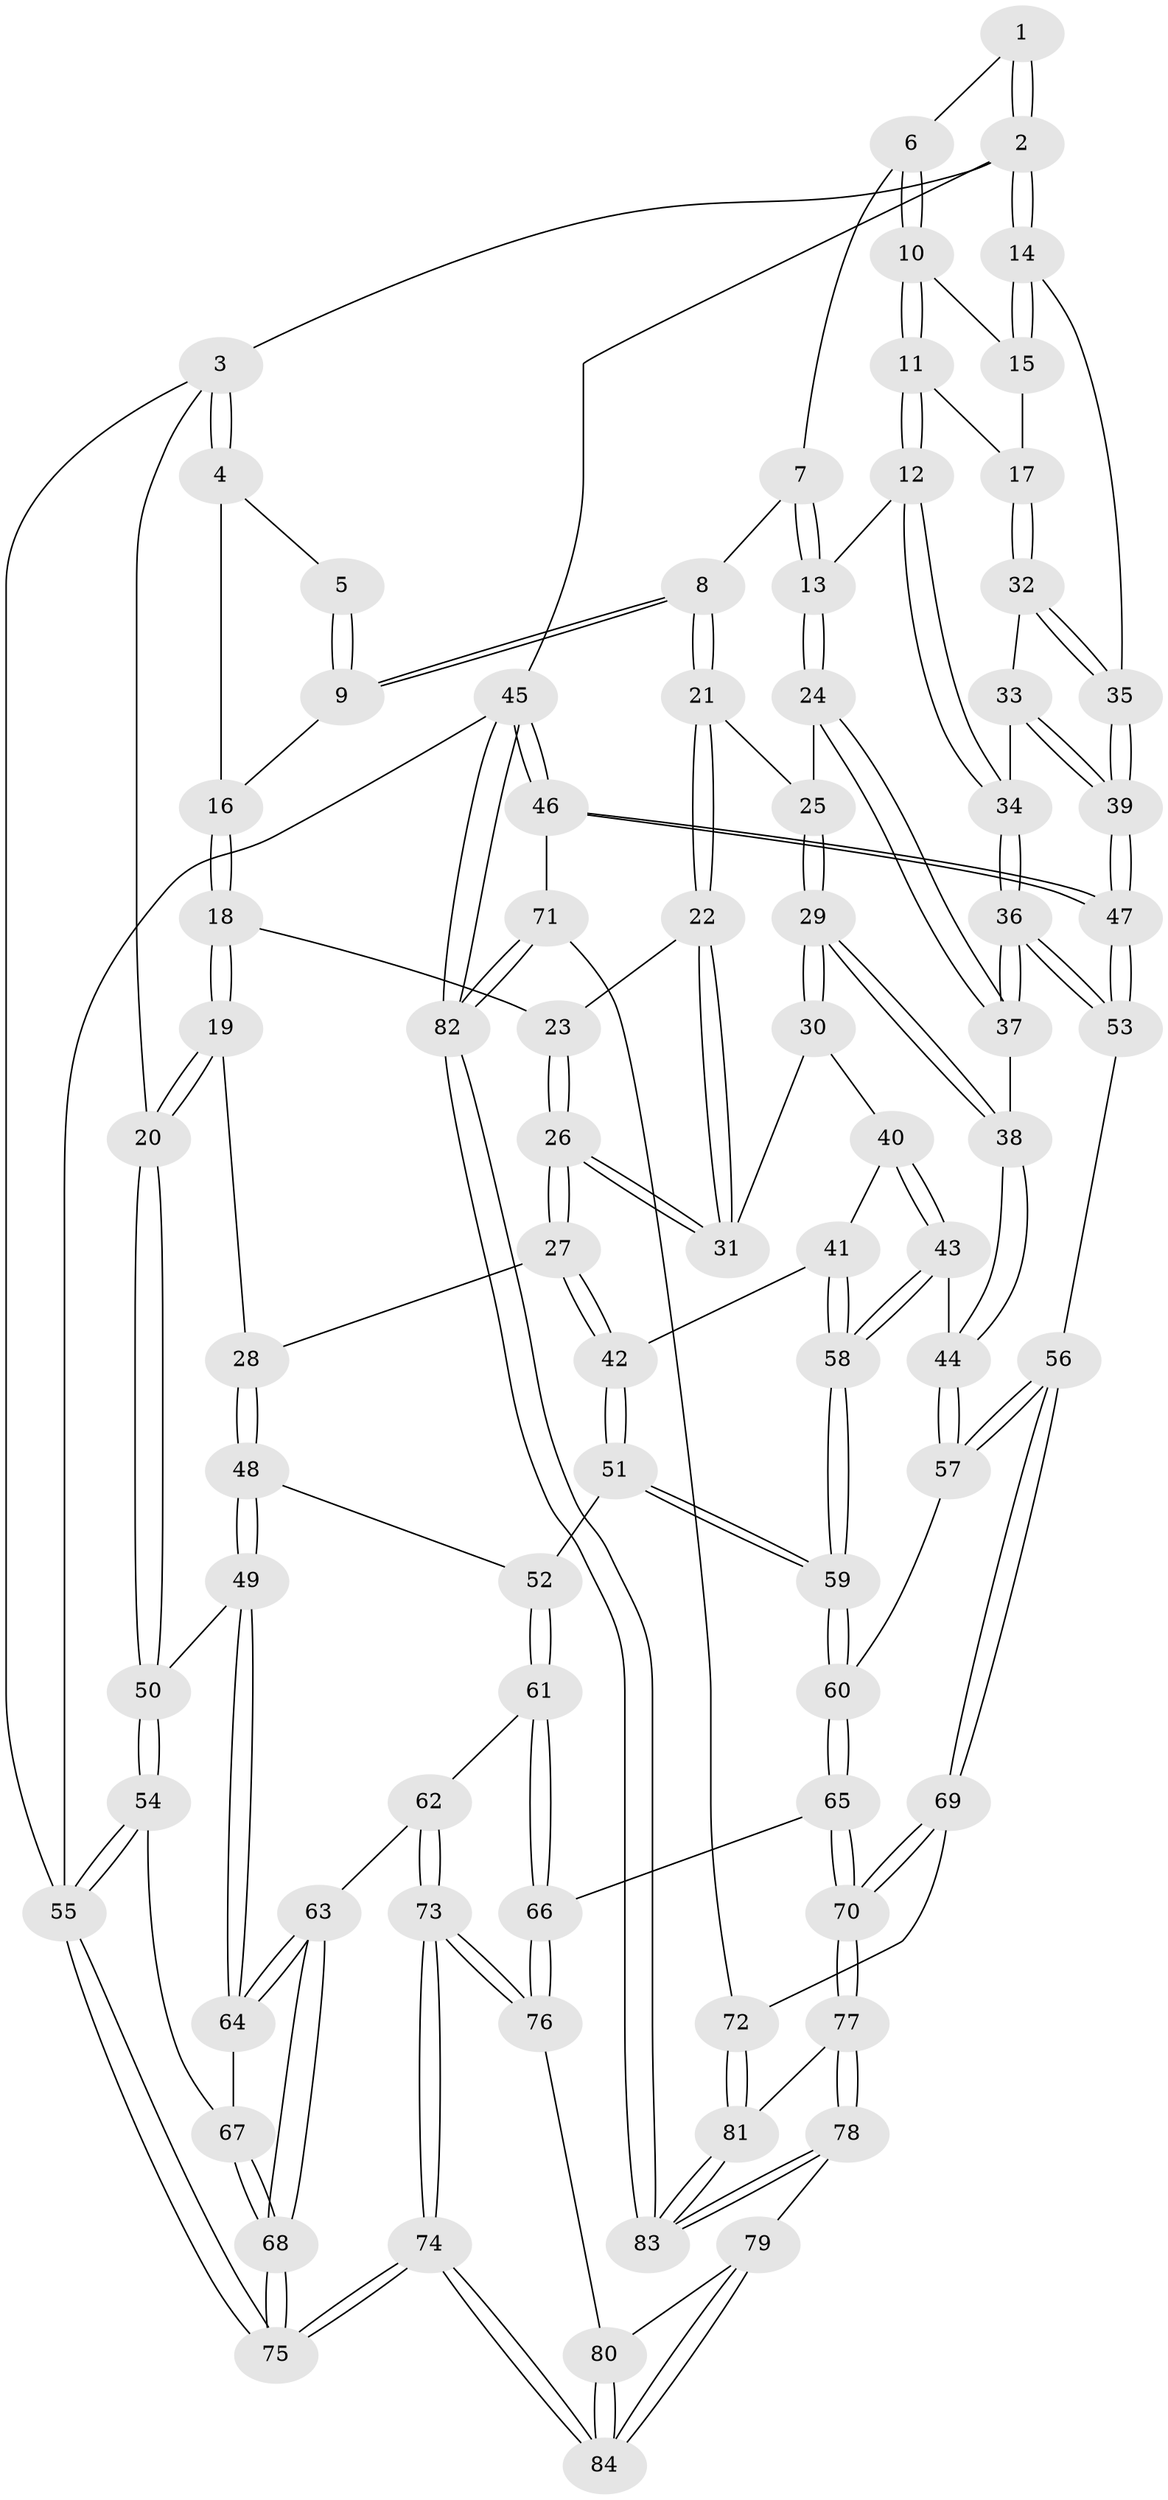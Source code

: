 // coarse degree distribution, {2: 0.13559322033898305, 4: 0.0847457627118644, 3: 0.6949152542372882, 5: 0.0847457627118644}
// Generated by graph-tools (version 1.1) at 2025/54/03/04/25 22:54:18]
// undirected, 84 vertices, 207 edges
graph export_dot {
  node [color=gray90,style=filled];
  1 [pos="+0.8028421530369138+0"];
  2 [pos="+1+0"];
  3 [pos="+0+0"];
  4 [pos="+0.144007224798331+0"];
  5 [pos="+0.3043488774677312+0"];
  6 [pos="+0.8016937012713377+0"];
  7 [pos="+0.7995925405166415+0"];
  8 [pos="+0.5223579670117452+0.1771904878363881"];
  9 [pos="+0.4994081881013445+0.15474439645936242"];
  10 [pos="+0.8400845497405988+0.13560717059470465"];
  11 [pos="+0.7390645276422112+0.2439306802176118"];
  12 [pos="+0.7220099894037585+0.2562629547212362"];
  13 [pos="+0.6679032029399655+0.24597855729818302"];
  14 [pos="+1+0.06618805692109254"];
  15 [pos="+0.8884259520540534+0.1768694439870003"];
  16 [pos="+0.2433166487259924+0.14074388287831047"];
  17 [pos="+0.9171238880656992+0.2762733102140047"];
  18 [pos="+0.23999268591662698+0.21976661940309303"];
  19 [pos="+0.130725460887192+0.3276225957981741"];
  20 [pos="+0+0.28546172809212306"];
  21 [pos="+0.5240858147145303+0.1854920564778717"];
  22 [pos="+0.45318580414901743+0.2558075780533737"];
  23 [pos="+0.26754511773835765+0.23457573999869435"];
  24 [pos="+0.6427791874639086+0.2483430083229459"];
  25 [pos="+0.5875001032134198+0.22794160771864508"];
  26 [pos="+0.3624174506432917+0.4028502892348654"];
  27 [pos="+0.3465149590954863+0.4237537479290506"];
  28 [pos="+0.21399894740274317+0.45947473557359764"];
  29 [pos="+0.534076222542999+0.4107356812689801"];
  30 [pos="+0.44865511603656655+0.3816712720410839"];
  31 [pos="+0.4277357370461661+0.36766575222354914"];
  32 [pos="+0.9258785221693459+0.2916977789681921"];
  33 [pos="+0.9012342253733459+0.34802429523097406"];
  34 [pos="+0.8431900700959194+0.4589200707516595"];
  35 [pos="+1+0.2001828261372881"];
  36 [pos="+0.8432903925240216+0.5236163203511358"];
  37 [pos="+0.6282110600811005+0.49833098926807345"];
  38 [pos="+0.6226930150158018+0.4998470509938792"];
  39 [pos="+1+0.3905590392896786"];
  40 [pos="+0.4582029757077508+0.4409055268499318"];
  41 [pos="+0.4387499113359878+0.5568850632209"];
  42 [pos="+0.4170940007285681+0.5516817520567308"];
  43 [pos="+0.5478055676443166+0.5592263428482521"];
  44 [pos="+0.569957018679317+0.5502591994590541"];
  45 [pos="+1+1"];
  46 [pos="+1+0.7683048385728249"];
  47 [pos="+1+0.6663380496253226"];
  48 [pos="+0.18596742679027073+0.5919963971693025"];
  49 [pos="+0.15493227319227842+0.6075522990651626"];
  50 [pos="+0+0.34272843589396096"];
  51 [pos="+0.27845945640718167+0.6323244365230799"];
  52 [pos="+0.2706759438898865+0.6342735553430151"];
  53 [pos="+0.8591079757757741+0.5428928351789498"];
  54 [pos="+0+0.7252658280547672"];
  55 [pos="+0+1"];
  56 [pos="+0.7180686204293307+0.7509538834526889"];
  57 [pos="+0.6337898614783336+0.7044759287803628"];
  58 [pos="+0.5014204809739069+0.5823984277807271"];
  59 [pos="+0.4752874649236015+0.7030382255654717"];
  60 [pos="+0.480755412651234+0.7459912155475537"];
  61 [pos="+0.30867305154188496+0.7638526190154745"];
  62 [pos="+0.227632933304268+0.8147183664303789"];
  63 [pos="+0.13404984747133875+0.740281667423795"];
  64 [pos="+0.12242445103222899+0.6498784853675331"];
  65 [pos="+0.46336900844167694+0.8131842335775753"];
  66 [pos="+0.4108258088105314+0.8269288135429229"];
  67 [pos="+0.06910417026326103+0.664427683915417"];
  68 [pos="+0+1"];
  69 [pos="+0.717583941733382+0.7691253867865534"];
  70 [pos="+0.5295057001607387+0.8654224693658815"];
  71 [pos="+0.7790796524226682+0.8563110045878384"];
  72 [pos="+0.7676293086243747+0.8549671297590439"];
  73 [pos="+0.2018491188969309+0.9219192639454147"];
  74 [pos="+0+1"];
  75 [pos="+0+1"];
  76 [pos="+0.40555801559901333+0.8350750234241033"];
  77 [pos="+0.590014006978044+1"];
  78 [pos="+0.5739753519481063+1"];
  79 [pos="+0.5556045272815745+1"];
  80 [pos="+0.3861545412194602+0.8974470798928597"];
  81 [pos="+0.7555585565357321+0.8788653732154607"];
  82 [pos="+1+1"];
  83 [pos="+0.9128731727315443+1"];
  84 [pos="+0.11571104363200056+1"];
  1 -- 2;
  1 -- 2;
  1 -- 6;
  2 -- 3;
  2 -- 14;
  2 -- 14;
  2 -- 45;
  3 -- 4;
  3 -- 4;
  3 -- 20;
  3 -- 55;
  4 -- 5;
  4 -- 16;
  5 -- 9;
  5 -- 9;
  6 -- 7;
  6 -- 10;
  6 -- 10;
  7 -- 8;
  7 -- 13;
  7 -- 13;
  8 -- 9;
  8 -- 9;
  8 -- 21;
  8 -- 21;
  9 -- 16;
  10 -- 11;
  10 -- 11;
  10 -- 15;
  11 -- 12;
  11 -- 12;
  11 -- 17;
  12 -- 13;
  12 -- 34;
  12 -- 34;
  13 -- 24;
  13 -- 24;
  14 -- 15;
  14 -- 15;
  14 -- 35;
  15 -- 17;
  16 -- 18;
  16 -- 18;
  17 -- 32;
  17 -- 32;
  18 -- 19;
  18 -- 19;
  18 -- 23;
  19 -- 20;
  19 -- 20;
  19 -- 28;
  20 -- 50;
  20 -- 50;
  21 -- 22;
  21 -- 22;
  21 -- 25;
  22 -- 23;
  22 -- 31;
  22 -- 31;
  23 -- 26;
  23 -- 26;
  24 -- 25;
  24 -- 37;
  24 -- 37;
  25 -- 29;
  25 -- 29;
  26 -- 27;
  26 -- 27;
  26 -- 31;
  26 -- 31;
  27 -- 28;
  27 -- 42;
  27 -- 42;
  28 -- 48;
  28 -- 48;
  29 -- 30;
  29 -- 30;
  29 -- 38;
  29 -- 38;
  30 -- 31;
  30 -- 40;
  32 -- 33;
  32 -- 35;
  32 -- 35;
  33 -- 34;
  33 -- 39;
  33 -- 39;
  34 -- 36;
  34 -- 36;
  35 -- 39;
  35 -- 39;
  36 -- 37;
  36 -- 37;
  36 -- 53;
  36 -- 53;
  37 -- 38;
  38 -- 44;
  38 -- 44;
  39 -- 47;
  39 -- 47;
  40 -- 41;
  40 -- 43;
  40 -- 43;
  41 -- 42;
  41 -- 58;
  41 -- 58;
  42 -- 51;
  42 -- 51;
  43 -- 44;
  43 -- 58;
  43 -- 58;
  44 -- 57;
  44 -- 57;
  45 -- 46;
  45 -- 46;
  45 -- 82;
  45 -- 82;
  45 -- 55;
  46 -- 47;
  46 -- 47;
  46 -- 71;
  47 -- 53;
  47 -- 53;
  48 -- 49;
  48 -- 49;
  48 -- 52;
  49 -- 50;
  49 -- 64;
  49 -- 64;
  50 -- 54;
  50 -- 54;
  51 -- 52;
  51 -- 59;
  51 -- 59;
  52 -- 61;
  52 -- 61;
  53 -- 56;
  54 -- 55;
  54 -- 55;
  54 -- 67;
  55 -- 75;
  55 -- 75;
  56 -- 57;
  56 -- 57;
  56 -- 69;
  56 -- 69;
  57 -- 60;
  58 -- 59;
  58 -- 59;
  59 -- 60;
  59 -- 60;
  60 -- 65;
  60 -- 65;
  61 -- 62;
  61 -- 66;
  61 -- 66;
  62 -- 63;
  62 -- 73;
  62 -- 73;
  63 -- 64;
  63 -- 64;
  63 -- 68;
  63 -- 68;
  64 -- 67;
  65 -- 66;
  65 -- 70;
  65 -- 70;
  66 -- 76;
  66 -- 76;
  67 -- 68;
  67 -- 68;
  68 -- 75;
  68 -- 75;
  69 -- 70;
  69 -- 70;
  69 -- 72;
  70 -- 77;
  70 -- 77;
  71 -- 72;
  71 -- 82;
  71 -- 82;
  72 -- 81;
  72 -- 81;
  73 -- 74;
  73 -- 74;
  73 -- 76;
  73 -- 76;
  74 -- 75;
  74 -- 75;
  74 -- 84;
  74 -- 84;
  76 -- 80;
  77 -- 78;
  77 -- 78;
  77 -- 81;
  78 -- 79;
  78 -- 83;
  78 -- 83;
  79 -- 80;
  79 -- 84;
  79 -- 84;
  80 -- 84;
  80 -- 84;
  81 -- 83;
  81 -- 83;
  82 -- 83;
  82 -- 83;
}
